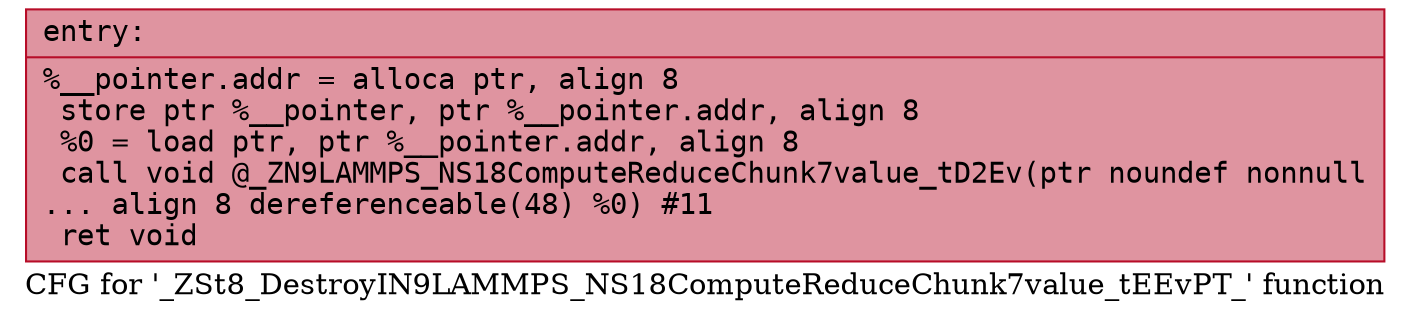 digraph "CFG for '_ZSt8_DestroyIN9LAMMPS_NS18ComputeReduceChunk7value_tEEvPT_' function" {
	label="CFG for '_ZSt8_DestroyIN9LAMMPS_NS18ComputeReduceChunk7value_tEEvPT_' function";

	Node0x562fdb25e7a0 [shape=record,color="#b70d28ff", style=filled, fillcolor="#b70d2870" fontname="Courier",label="{entry:\l|  %__pointer.addr = alloca ptr, align 8\l  store ptr %__pointer, ptr %__pointer.addr, align 8\l  %0 = load ptr, ptr %__pointer.addr, align 8\l  call void @_ZN9LAMMPS_NS18ComputeReduceChunk7value_tD2Ev(ptr noundef nonnull\l... align 8 dereferenceable(48) %0) #11\l  ret void\l}"];
}
